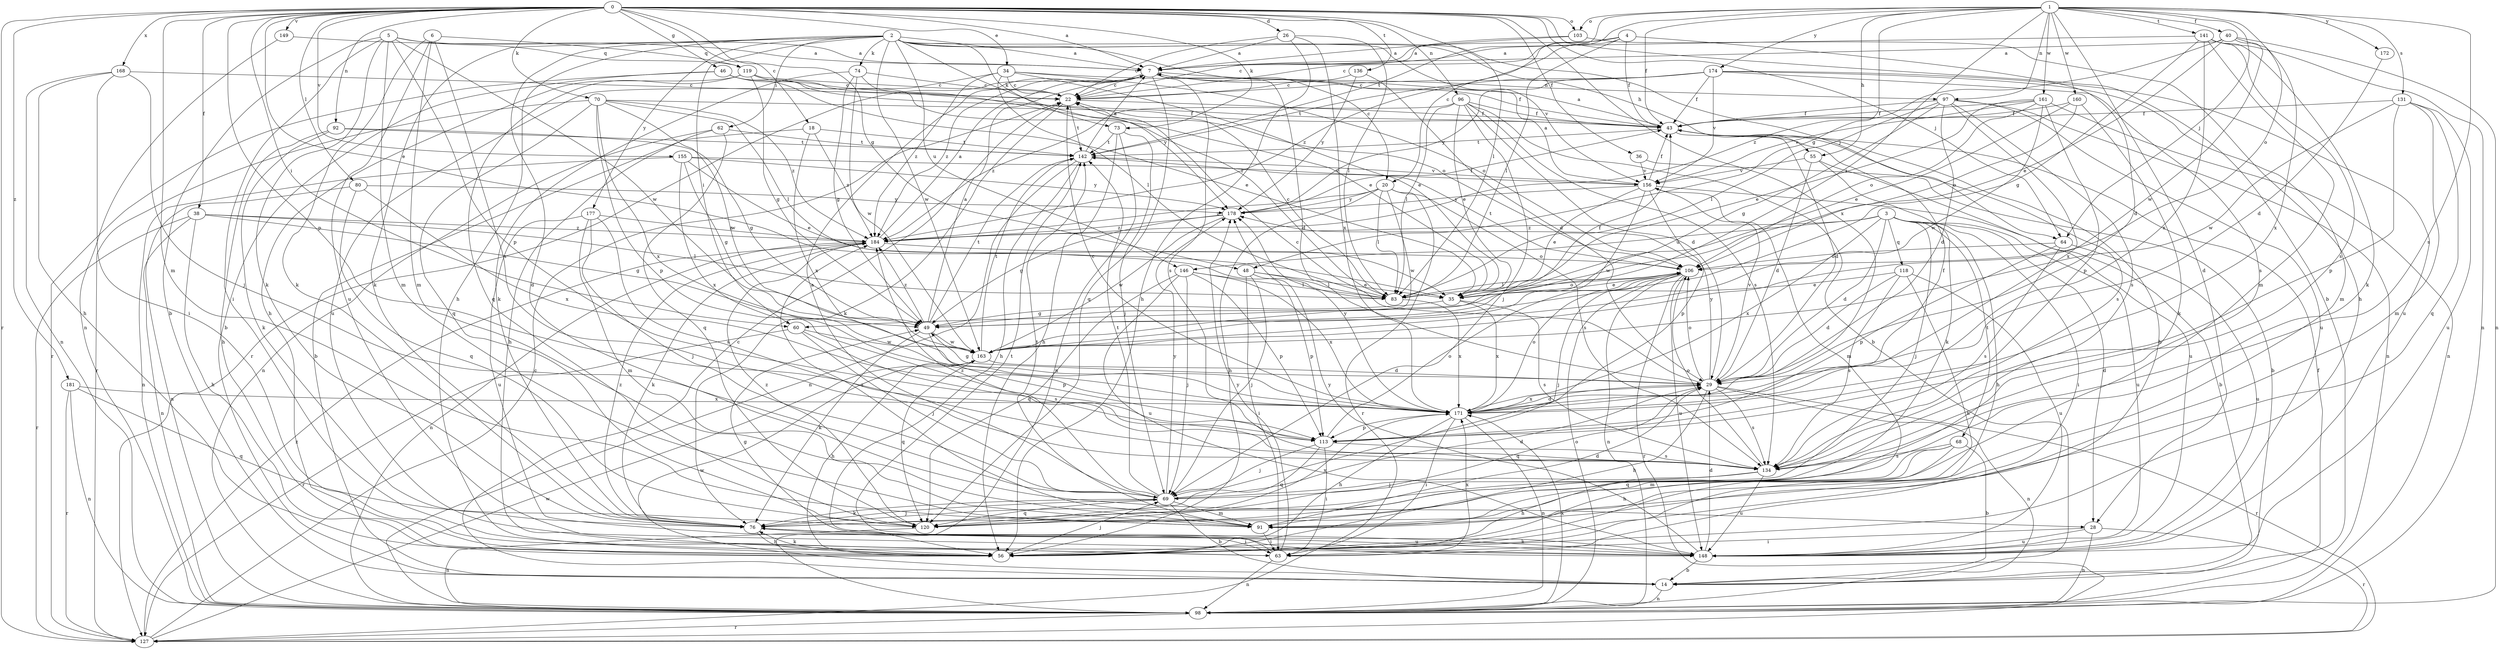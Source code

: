 strict digraph  {
0;
1;
2;
3;
4;
5;
6;
7;
14;
18;
20;
22;
26;
28;
29;
34;
35;
36;
38;
40;
43;
46;
48;
49;
55;
56;
60;
62;
63;
64;
68;
69;
70;
73;
74;
76;
80;
83;
91;
92;
96;
97;
98;
103;
106;
113;
118;
119;
120;
127;
131;
134;
136;
141;
142;
146;
148;
149;
155;
156;
160;
161;
163;
168;
171;
172;
174;
177;
178;
181;
184;
0 -> 7  [label=a];
0 -> 14  [label=b];
0 -> 18  [label=c];
0 -> 26  [label=d];
0 -> 34  [label=e];
0 -> 35  [label=e];
0 -> 36  [label=f];
0 -> 38  [label=f];
0 -> 46  [label=g];
0 -> 48  [label=g];
0 -> 60  [label=i];
0 -> 64  [label=j];
0 -> 70  [label=k];
0 -> 73  [label=k];
0 -> 80  [label=l];
0 -> 83  [label=l];
0 -> 91  [label=m];
0 -> 92  [label=n];
0 -> 96  [label=n];
0 -> 103  [label=o];
0 -> 113  [label=p];
0 -> 127  [label=r];
0 -> 136  [label=t];
0 -> 149  [label=v];
0 -> 155  [label=v];
0 -> 168  [label=x];
0 -> 171  [label=x];
0 -> 181  [label=z];
1 -> 20  [label=c];
1 -> 28  [label=d];
1 -> 40  [label=f];
1 -> 43  [label=f];
1 -> 48  [label=g];
1 -> 55  [label=h];
1 -> 60  [label=i];
1 -> 64  [label=j];
1 -> 97  [label=n];
1 -> 103  [label=o];
1 -> 106  [label=o];
1 -> 131  [label=s];
1 -> 134  [label=s];
1 -> 141  [label=t];
1 -> 142  [label=t];
1 -> 160  [label=w];
1 -> 161  [label=w];
1 -> 172  [label=y];
1 -> 174  [label=y];
2 -> 7  [label=a];
2 -> 20  [label=c];
2 -> 28  [label=d];
2 -> 55  [label=h];
2 -> 56  [label=h];
2 -> 60  [label=i];
2 -> 62  [label=i];
2 -> 64  [label=j];
2 -> 73  [label=k];
2 -> 74  [label=k];
2 -> 76  [label=k];
2 -> 83  [label=l];
2 -> 146  [label=u];
2 -> 156  [label=v];
2 -> 163  [label=w];
2 -> 177  [label=y];
3 -> 28  [label=d];
3 -> 29  [label=d];
3 -> 56  [label=h];
3 -> 63  [label=i];
3 -> 68  [label=t];
3 -> 69  [label=j];
3 -> 118  [label=q];
3 -> 146  [label=u];
3 -> 148  [label=u];
3 -> 171  [label=x];
3 -> 184  [label=z];
4 -> 7  [label=a];
4 -> 22  [label=c];
4 -> 29  [label=d];
4 -> 43  [label=f];
4 -> 83  [label=l];
4 -> 184  [label=z];
5 -> 7  [label=a];
5 -> 14  [label=b];
5 -> 63  [label=i];
5 -> 76  [label=k];
5 -> 91  [label=m];
5 -> 113  [label=p];
5 -> 119  [label=q];
5 -> 163  [label=w];
6 -> 76  [label=k];
6 -> 91  [label=m];
6 -> 119  [label=q];
6 -> 134  [label=s];
6 -> 148  [label=u];
7 -> 22  [label=c];
7 -> 29  [label=d];
7 -> 97  [label=n];
7 -> 120  [label=q];
7 -> 127  [label=r];
7 -> 134  [label=s];
7 -> 184  [label=z];
14 -> 22  [label=c];
14 -> 98  [label=n];
14 -> 163  [label=w];
18 -> 14  [label=b];
18 -> 142  [label=t];
18 -> 171  [label=x];
18 -> 184  [label=z];
20 -> 56  [label=h];
20 -> 83  [label=l];
20 -> 127  [label=r];
20 -> 134  [label=s];
20 -> 163  [label=w];
20 -> 178  [label=y];
20 -> 184  [label=z];
22 -> 43  [label=f];
22 -> 76  [label=k];
22 -> 142  [label=t];
26 -> 7  [label=a];
26 -> 22  [label=c];
26 -> 56  [label=h];
26 -> 83  [label=l];
26 -> 171  [label=x];
28 -> 63  [label=i];
28 -> 98  [label=n];
28 -> 127  [label=r];
28 -> 148  [label=u];
29 -> 22  [label=c];
29 -> 49  [label=g];
29 -> 56  [label=h];
29 -> 98  [label=n];
29 -> 106  [label=o];
29 -> 120  [label=q];
29 -> 127  [label=r];
29 -> 134  [label=s];
29 -> 156  [label=v];
29 -> 171  [label=x];
29 -> 178  [label=y];
34 -> 22  [label=c];
34 -> 35  [label=e];
34 -> 43  [label=f];
34 -> 83  [label=l];
34 -> 106  [label=o];
34 -> 148  [label=u];
34 -> 184  [label=z];
35 -> 49  [label=g];
35 -> 134  [label=s];
35 -> 171  [label=x];
36 -> 14  [label=b];
36 -> 156  [label=v];
38 -> 49  [label=g];
38 -> 56  [label=h];
38 -> 83  [label=l];
38 -> 98  [label=n];
38 -> 127  [label=r];
38 -> 184  [label=z];
40 -> 7  [label=a];
40 -> 35  [label=e];
40 -> 98  [label=n];
40 -> 163  [label=w];
40 -> 171  [label=x];
40 -> 184  [label=z];
43 -> 7  [label=a];
43 -> 29  [label=d];
43 -> 56  [label=h];
43 -> 134  [label=s];
43 -> 142  [label=t];
46 -> 14  [label=b];
46 -> 22  [label=c];
46 -> 35  [label=e];
46 -> 43  [label=f];
46 -> 127  [label=r];
48 -> 35  [label=e];
48 -> 63  [label=i];
48 -> 69  [label=j];
48 -> 83  [label=l];
48 -> 113  [label=p];
49 -> 7  [label=a];
49 -> 43  [label=f];
49 -> 76  [label=k];
49 -> 113  [label=p];
49 -> 142  [label=t];
49 -> 163  [label=w];
49 -> 184  [label=z];
55 -> 29  [label=d];
55 -> 76  [label=k];
55 -> 148  [label=u];
55 -> 156  [label=v];
56 -> 69  [label=j];
56 -> 76  [label=k];
60 -> 69  [label=j];
60 -> 127  [label=r];
60 -> 134  [label=s];
60 -> 163  [label=w];
62 -> 56  [label=h];
62 -> 98  [label=n];
62 -> 120  [label=q];
62 -> 142  [label=t];
63 -> 49  [label=g];
63 -> 98  [label=n];
63 -> 171  [label=x];
63 -> 178  [label=y];
64 -> 106  [label=o];
64 -> 113  [label=p];
64 -> 134  [label=s];
64 -> 148  [label=u];
68 -> 14  [label=b];
68 -> 56  [label=h];
68 -> 91  [label=m];
68 -> 120  [label=q];
68 -> 134  [label=s];
69 -> 7  [label=a];
69 -> 14  [label=b];
69 -> 29  [label=d];
69 -> 76  [label=k];
69 -> 91  [label=m];
69 -> 120  [label=q];
69 -> 142  [label=t];
69 -> 178  [label=y];
69 -> 184  [label=z];
70 -> 43  [label=f];
70 -> 83  [label=l];
70 -> 113  [label=p];
70 -> 120  [label=q];
70 -> 127  [label=r];
70 -> 163  [label=w];
70 -> 171  [label=x];
70 -> 184  [label=z];
73 -> 56  [label=h];
73 -> 69  [label=j];
73 -> 98  [label=n];
73 -> 142  [label=t];
74 -> 22  [label=c];
74 -> 49  [label=g];
74 -> 76  [label=k];
74 -> 163  [label=w];
74 -> 178  [label=y];
76 -> 56  [label=h];
76 -> 63  [label=i];
76 -> 69  [label=j];
76 -> 148  [label=u];
76 -> 184  [label=z];
80 -> 98  [label=n];
80 -> 120  [label=q];
80 -> 171  [label=x];
80 -> 178  [label=y];
83 -> 22  [label=c];
83 -> 106  [label=o];
83 -> 171  [label=x];
91 -> 29  [label=d];
91 -> 63  [label=i];
91 -> 142  [label=t];
91 -> 184  [label=z];
92 -> 49  [label=g];
92 -> 56  [label=h];
92 -> 76  [label=k];
92 -> 142  [label=t];
96 -> 14  [label=b];
96 -> 29  [label=d];
96 -> 35  [label=e];
96 -> 43  [label=f];
96 -> 69  [label=j];
96 -> 83  [label=l];
96 -> 134  [label=s];
96 -> 184  [label=z];
97 -> 29  [label=d];
97 -> 43  [label=f];
97 -> 49  [label=g];
97 -> 83  [label=l];
97 -> 98  [label=n];
97 -> 134  [label=s];
97 -> 148  [label=u];
97 -> 171  [label=x];
98 -> 43  [label=f];
98 -> 106  [label=o];
98 -> 127  [label=r];
98 -> 171  [label=x];
103 -> 7  [label=a];
103 -> 22  [label=c];
103 -> 56  [label=h];
106 -> 35  [label=e];
106 -> 69  [label=j];
106 -> 83  [label=l];
106 -> 98  [label=n];
106 -> 127  [label=r];
106 -> 142  [label=t];
106 -> 148  [label=u];
113 -> 63  [label=i];
113 -> 69  [label=j];
113 -> 106  [label=o];
113 -> 120  [label=q];
113 -> 134  [label=s];
118 -> 29  [label=d];
118 -> 35  [label=e];
118 -> 56  [label=h];
118 -> 134  [label=s];
118 -> 148  [label=u];
119 -> 22  [label=c];
119 -> 35  [label=e];
119 -> 49  [label=g];
119 -> 56  [label=h];
119 -> 106  [label=o];
119 -> 120  [label=q];
120 -> 98  [label=n];
120 -> 171  [label=x];
120 -> 184  [label=z];
127 -> 22  [label=c];
127 -> 163  [label=w];
127 -> 184  [label=z];
131 -> 43  [label=f];
131 -> 91  [label=m];
131 -> 113  [label=p];
131 -> 120  [label=q];
131 -> 148  [label=u];
131 -> 163  [label=w];
134 -> 56  [label=h];
134 -> 69  [label=j];
134 -> 106  [label=o];
134 -> 148  [label=u];
136 -> 22  [label=c];
136 -> 29  [label=d];
136 -> 178  [label=y];
141 -> 7  [label=a];
141 -> 49  [label=g];
141 -> 76  [label=k];
141 -> 91  [label=m];
141 -> 98  [label=n];
141 -> 134  [label=s];
141 -> 171  [label=x];
142 -> 7  [label=a];
142 -> 56  [label=h];
142 -> 98  [label=n];
142 -> 156  [label=v];
146 -> 69  [label=j];
146 -> 83  [label=l];
146 -> 113  [label=p];
146 -> 120  [label=q];
146 -> 148  [label=u];
146 -> 171  [label=x];
148 -> 14  [label=b];
148 -> 29  [label=d];
148 -> 76  [label=k];
148 -> 142  [label=t];
148 -> 178  [label=y];
149 -> 7  [label=a];
149 -> 98  [label=n];
155 -> 35  [label=e];
155 -> 49  [label=g];
155 -> 98  [label=n];
155 -> 156  [label=v];
155 -> 171  [label=x];
155 -> 178  [label=y];
156 -> 7  [label=a];
156 -> 14  [label=b];
156 -> 35  [label=e];
156 -> 43  [label=f];
156 -> 91  [label=m];
156 -> 113  [label=p];
156 -> 163  [label=w];
156 -> 178  [label=y];
160 -> 35  [label=e];
160 -> 43  [label=f];
160 -> 76  [label=k];
160 -> 106  [label=o];
161 -> 35  [label=e];
161 -> 43  [label=f];
161 -> 98  [label=n];
161 -> 106  [label=o];
161 -> 113  [label=p];
161 -> 156  [label=v];
161 -> 163  [label=w];
163 -> 29  [label=d];
163 -> 56  [label=h];
163 -> 120  [label=q];
163 -> 142  [label=t];
168 -> 22  [label=c];
168 -> 56  [label=h];
168 -> 63  [label=i];
168 -> 69  [label=j];
168 -> 98  [label=n];
171 -> 22  [label=c];
171 -> 29  [label=d];
171 -> 43  [label=f];
171 -> 56  [label=h];
171 -> 63  [label=i];
171 -> 98  [label=n];
171 -> 106  [label=o];
171 -> 113  [label=p];
171 -> 178  [label=y];
172 -> 29  [label=d];
174 -> 22  [label=c];
174 -> 43  [label=f];
174 -> 91  [label=m];
174 -> 134  [label=s];
174 -> 142  [label=t];
174 -> 148  [label=u];
174 -> 156  [label=v];
174 -> 178  [label=y];
177 -> 69  [label=j];
177 -> 91  [label=m];
177 -> 134  [label=s];
177 -> 148  [label=u];
177 -> 184  [label=z];
178 -> 43  [label=f];
178 -> 49  [label=g];
178 -> 163  [label=w];
178 -> 184  [label=z];
181 -> 98  [label=n];
181 -> 120  [label=q];
181 -> 127  [label=r];
181 -> 171  [label=x];
184 -> 7  [label=a];
184 -> 76  [label=k];
184 -> 98  [label=n];
184 -> 106  [label=o];
}
